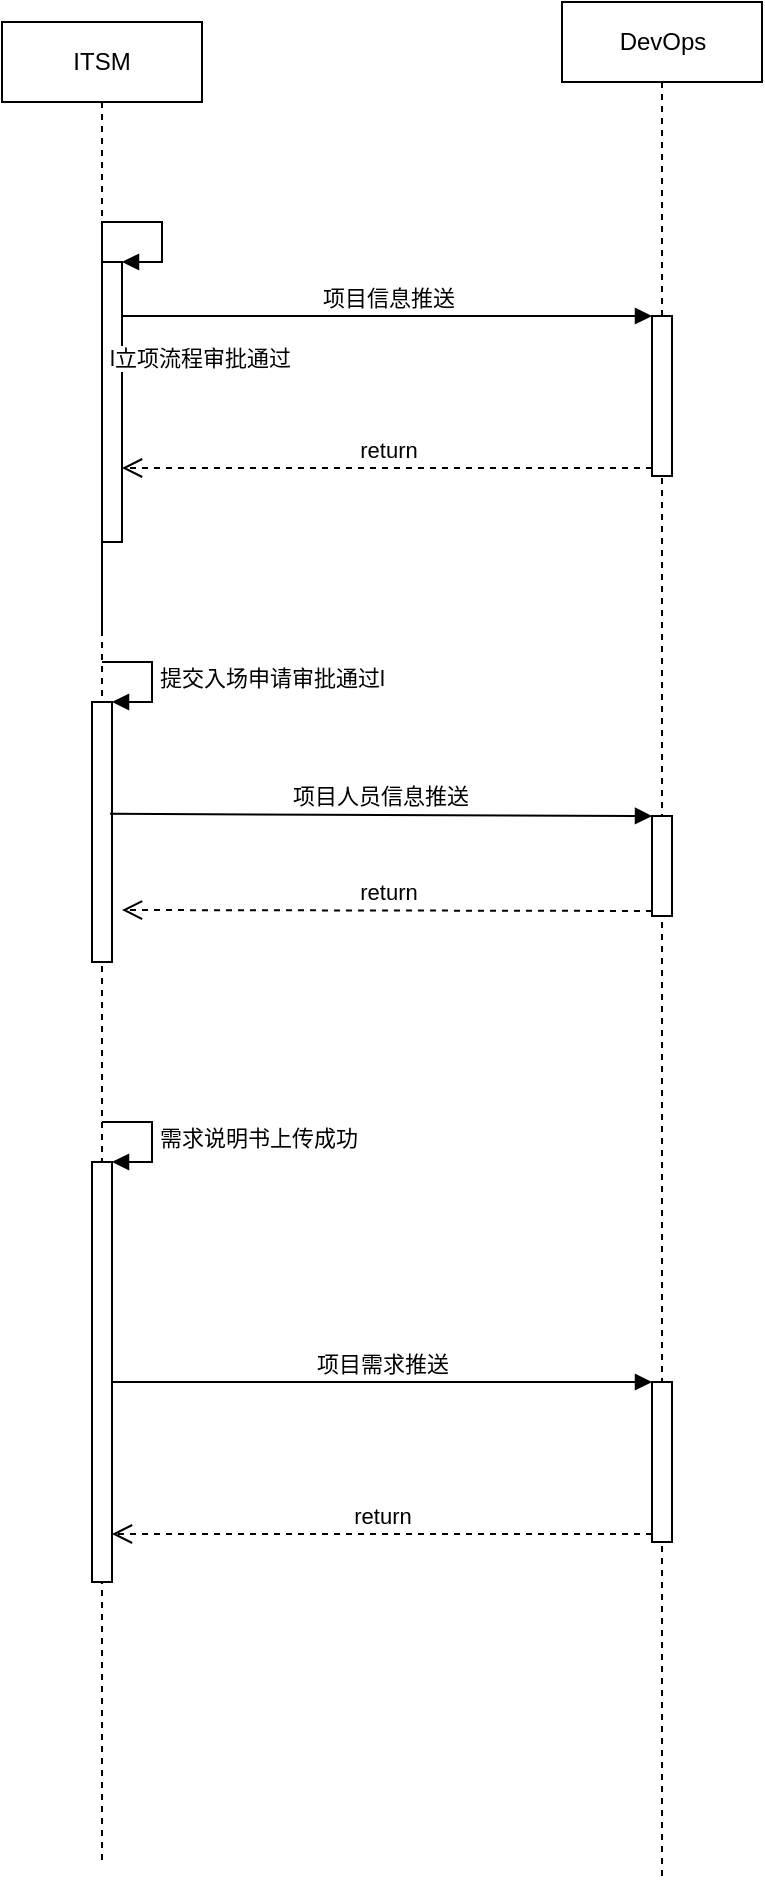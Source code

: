 <mxfile version="12.2.4" pages="1"><diagram id="5hYxJM4UY_PGPPQJtm7s" name="Page-1"><mxGraphModel dx="759" dy="549" grid="1" gridSize="10" guides="1" tooltips="1" connect="1" arrows="1" fold="1" page="1" pageScale="1" pageWidth="850" pageHeight="1100" math="0" shadow="0"><root><mxCell id="0"/><mxCell id="1" parent="0"/><mxCell id="2" value="ITSM" style="shape=umlLifeline;perimeter=lifelinePerimeter;whiteSpace=wrap;html=1;container=1;collapsible=0;recursiveResize=0;outlineConnect=0;" parent="1" vertex="1"><mxGeometry x="140" y="20" width="100" height="920" as="geometry"/></mxCell><mxCell id="6" value="" style="html=1;points=[];perimeter=orthogonalPerimeter;" parent="2" vertex="1"><mxGeometry x="50" y="120" width="10" height="140" as="geometry"/></mxCell><mxCell id="7" value="l立项流程审批通过" style="edgeStyle=orthogonalEdgeStyle;html=1;align=left;spacingLeft=2;endArrow=block;rounded=0;entryX=1;entryY=0;exitX=0.5;exitY=0.333;exitDx=0;exitDy=0;exitPerimeter=0;" parent="2" source="2" target="6" edge="1"><mxGeometry relative="1" as="geometry"><mxPoint x="55" y="100" as="sourcePoint"/><Array as="points"><mxPoint x="80" y="100"/><mxPoint x="80" y="120"/></Array></mxGeometry></mxCell><mxCell id="13" value="" style="html=1;points=[];perimeter=orthogonalPerimeter;" parent="2" vertex="1"><mxGeometry x="45" y="340" width="10" height="130" as="geometry"/></mxCell><mxCell id="14" value="提交入场申请审批通过l" style="edgeStyle=orthogonalEdgeStyle;html=1;align=left;spacingLeft=2;endArrow=block;rounded=0;entryX=1;entryY=0;" parent="2" target="13" edge="1"><mxGeometry relative="1" as="geometry"><mxPoint x="50" y="320" as="sourcePoint"/><Array as="points"><mxPoint x="75" y="320"/></Array></mxGeometry></mxCell><mxCell id="18" value="" style="html=1;points=[];perimeter=orthogonalPerimeter;" parent="2" vertex="1"><mxGeometry x="45" y="570" width="10" height="210" as="geometry"/></mxCell><mxCell id="19" value="需求说明书上传成功" style="edgeStyle=orthogonalEdgeStyle;html=1;align=left;spacingLeft=2;endArrow=block;rounded=0;entryX=1;entryY=0;" parent="2" target="18" edge="1"><mxGeometry relative="1" as="geometry"><mxPoint x="50" y="550" as="sourcePoint"/><Array as="points"><mxPoint x="75" y="550"/></Array></mxGeometry></mxCell><mxCell id="3" value="DevOps" style="html=1;points=[];perimeter=orthogonalPerimeter;shape=umlLifeline;participant=label;fontFamily=Helvetica;fontSize=12;fontColor=#000000;align=center;strokeColor=#000000;fillColor=#ffffff;recursiveResize=0;container=1;collapsible=0;" parent="1" vertex="1"><mxGeometry x="420" y="10" width="100" height="940" as="geometry"/></mxCell><mxCell id="10" value="" style="html=1;points=[];perimeter=orthogonalPerimeter;" parent="3" vertex="1"><mxGeometry x="45" y="157" width="10" height="80" as="geometry"/></mxCell><mxCell id="15" value="" style="html=1;points=[];perimeter=orthogonalPerimeter;" parent="3" vertex="1"><mxGeometry x="45" y="407" width="10" height="50" as="geometry"/></mxCell><mxCell id="20" value="" style="html=1;points=[];perimeter=orthogonalPerimeter;" parent="3" vertex="1"><mxGeometry x="45" y="690" width="10" height="80" as="geometry"/></mxCell><mxCell id="11" value="项目信息推送" style="html=1;verticalAlign=bottom;endArrow=block;entryX=0;entryY=0;" parent="1" target="10" edge="1"><mxGeometry relative="1" as="geometry"><mxPoint x="200" y="167" as="sourcePoint"/></mxGeometry></mxCell><mxCell id="12" value="return" style="html=1;verticalAlign=bottom;endArrow=open;dashed=1;endSize=8;exitX=0;exitY=0.95;" parent="1" source="10" edge="1"><mxGeometry relative="1" as="geometry"><mxPoint x="200" y="243" as="targetPoint"/></mxGeometry></mxCell><mxCell id="16" value="项目人员信息推送" style="html=1;verticalAlign=bottom;endArrow=block;entryX=0;entryY=0;exitX=0.9;exitY=0.43;exitDx=0;exitDy=0;exitPerimeter=0;" parent="1" source="13" target="15" edge="1"><mxGeometry relative="1" as="geometry"><mxPoint x="395" y="370" as="sourcePoint"/></mxGeometry></mxCell><mxCell id="17" value="return" style="html=1;verticalAlign=bottom;endArrow=open;dashed=1;endSize=8;exitX=0;exitY=0.95;" parent="1" source="15" edge="1"><mxGeometry relative="1" as="geometry"><mxPoint x="200" y="464" as="targetPoint"/></mxGeometry></mxCell><mxCell id="21" value="项目需求推送" style="html=1;verticalAlign=bottom;endArrow=block;entryX=0;entryY=0;" parent="1" source="18" target="20" edge="1"><mxGeometry relative="1" as="geometry"><mxPoint x="395" y="700" as="sourcePoint"/></mxGeometry></mxCell><mxCell id="22" value="return" style="html=1;verticalAlign=bottom;endArrow=open;dashed=1;endSize=8;exitX=0;exitY=0.95;" parent="1" source="20" target="18" edge="1"><mxGeometry relative="1" as="geometry"><mxPoint x="395" y="776" as="targetPoint"/></mxGeometry></mxCell></root></mxGraphModel></diagram></mxfile>